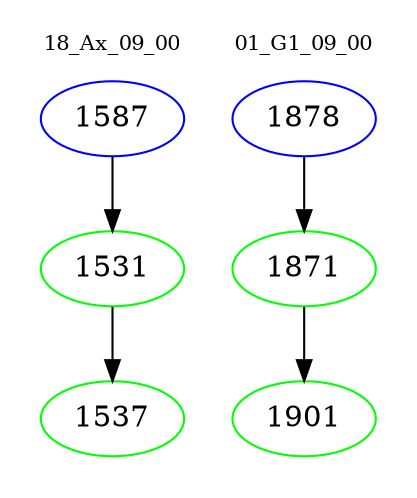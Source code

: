 digraph{
subgraph cluster_0 {
color = white
label = "18_Ax_09_00";
fontsize=10;
T0_1587 [label="1587", color="blue"]
T0_1587 -> T0_1531 [color="black"]
T0_1531 [label="1531", color="green"]
T0_1531 -> T0_1537 [color="black"]
T0_1537 [label="1537", color="green"]
}
subgraph cluster_1 {
color = white
label = "01_G1_09_00";
fontsize=10;
T1_1878 [label="1878", color="blue"]
T1_1878 -> T1_1871 [color="black"]
T1_1871 [label="1871", color="green"]
T1_1871 -> T1_1901 [color="black"]
T1_1901 [label="1901", color="green"]
}
}
